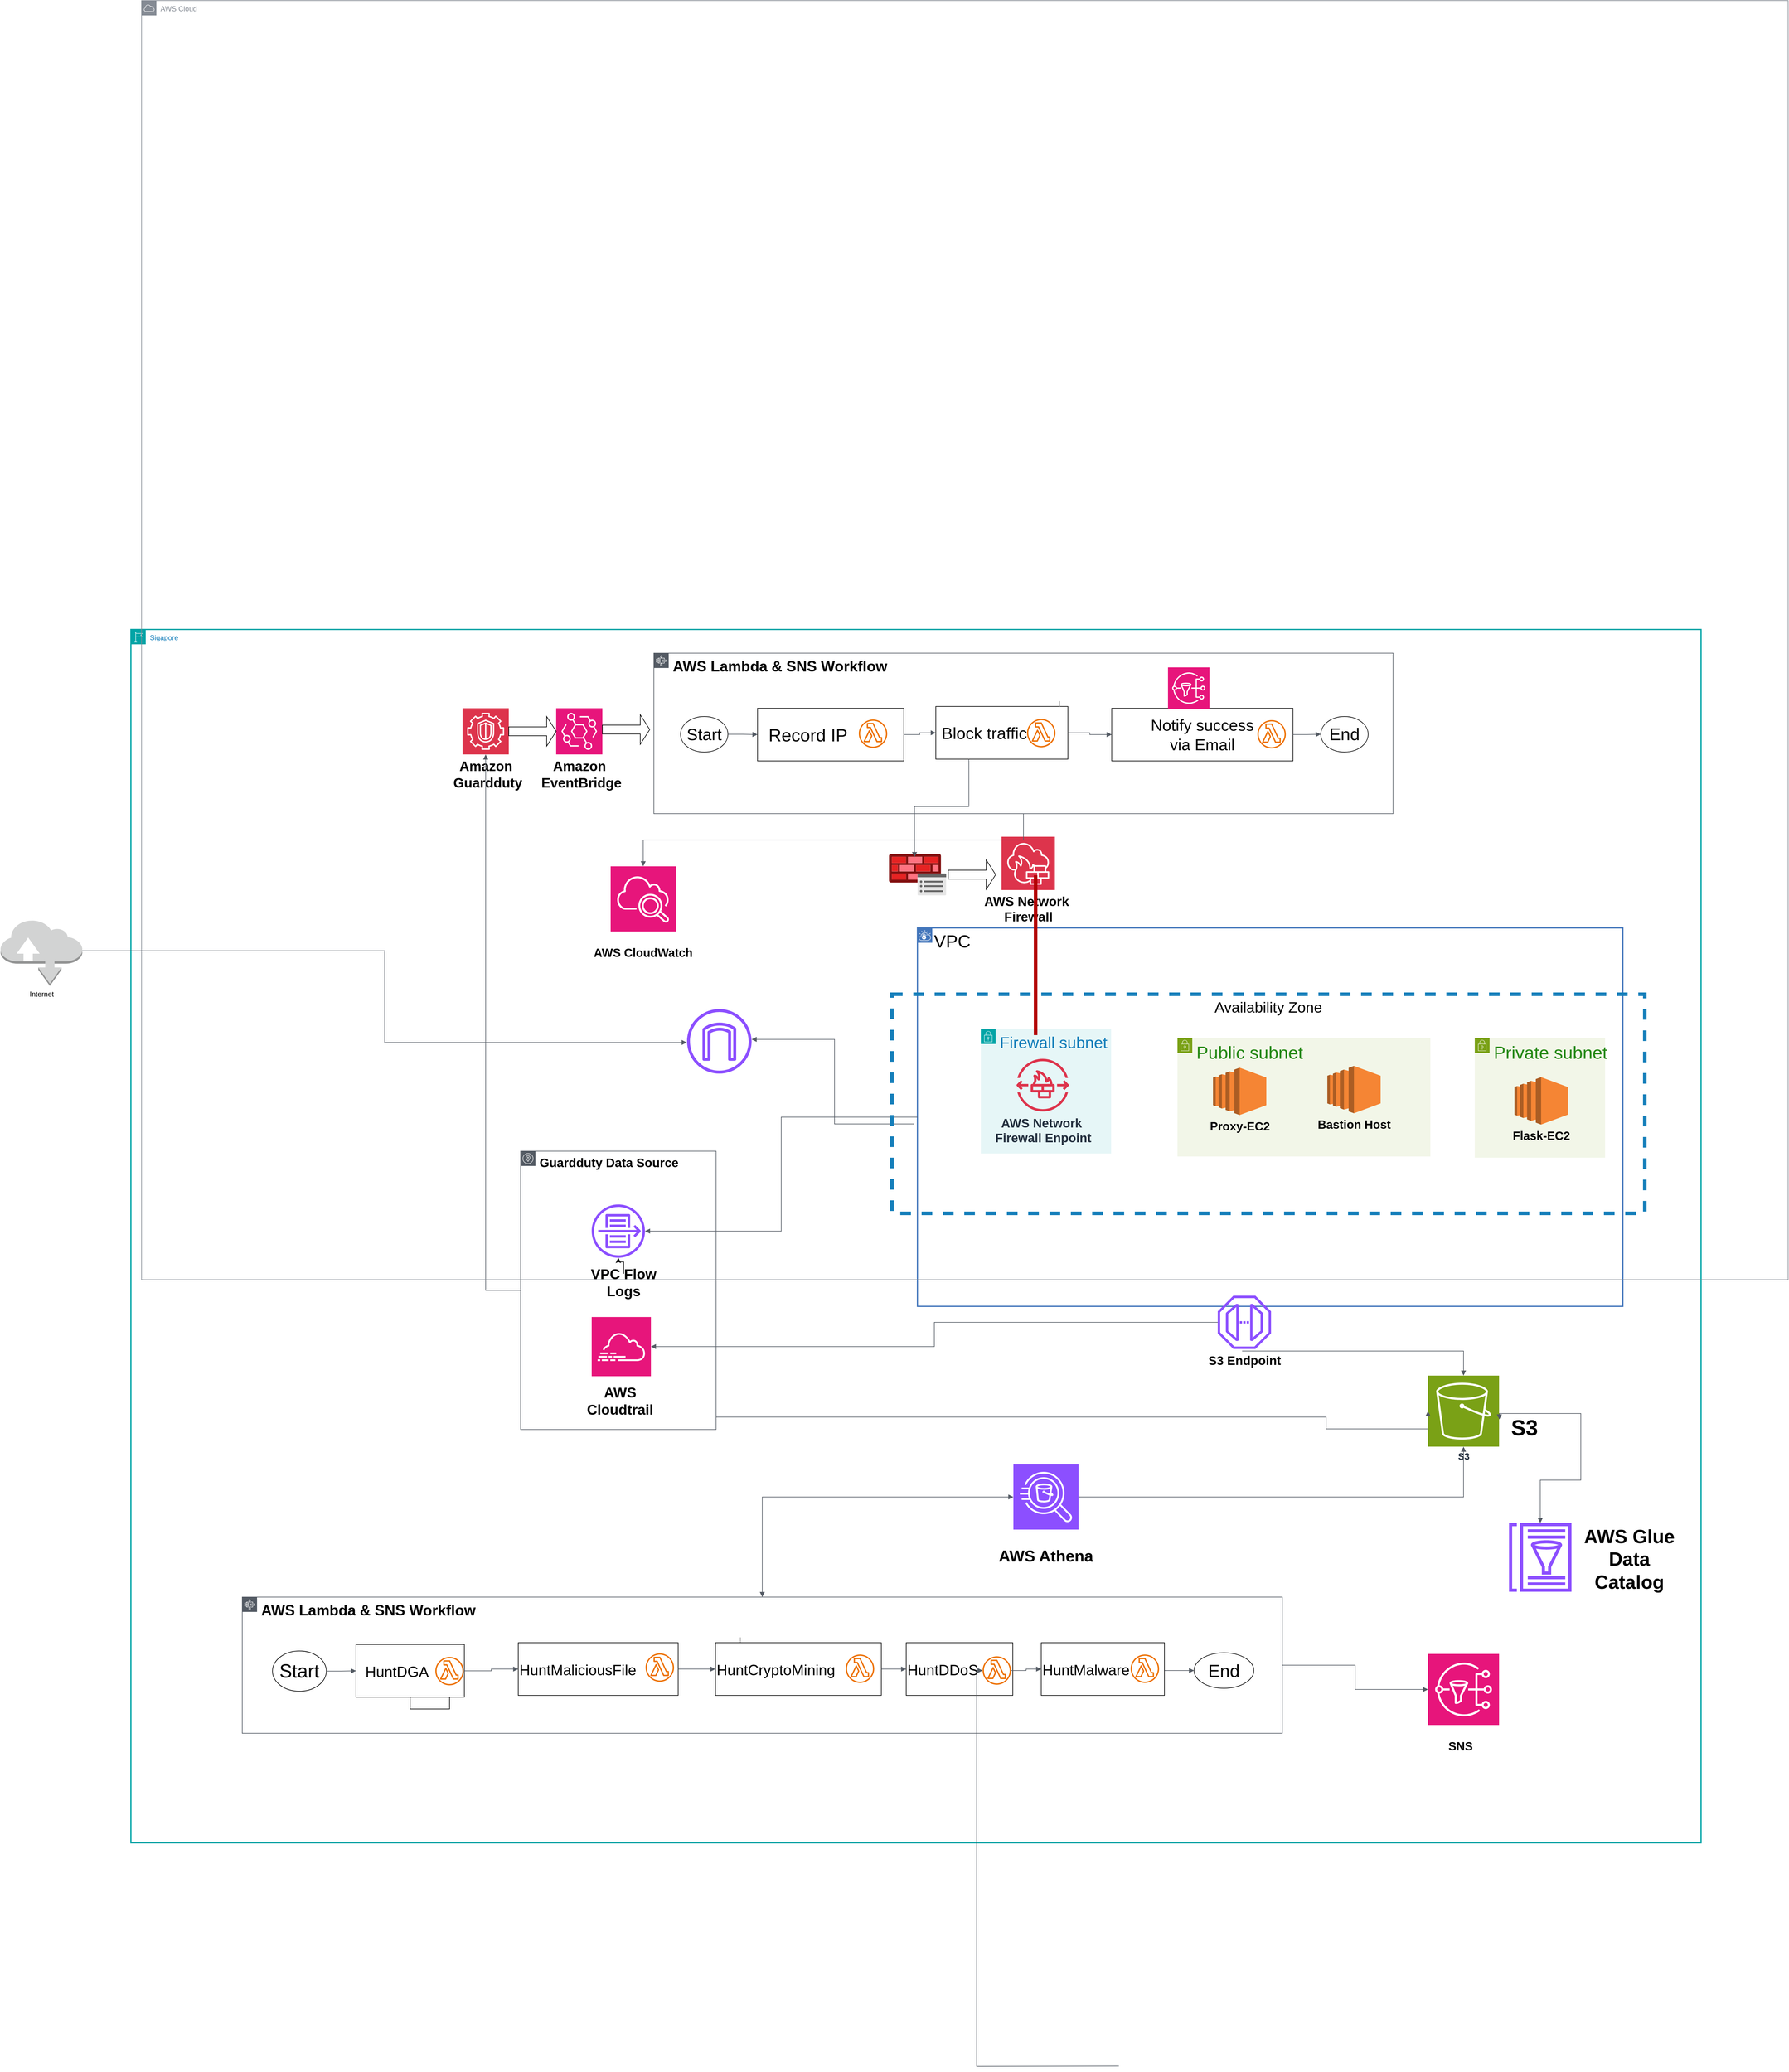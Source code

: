 <mxfile version="27.1.4">
  <diagram name="Trang-1" id="rcItPHVDbqnt85SRIA_v">
    <mxGraphModel dx="4168" dy="6580" grid="0" gridSize="10" guides="0" tooltips="1" connect="1" arrows="1" fold="1" page="1" pageScale="1" pageWidth="4800" pageHeight="4336" background="light-dark(#FFFFFF,#FFFFFF)" math="0" shadow="0">
      <root>
        <mxCell id="0" />
        <mxCell id="1" parent="0" />
        <mxCell id="wpNzQlKAcKia0D_ap1BT-6" value="&lt;font style=&quot;font-size: 30px;&quot;&gt;Public subnet&lt;/font&gt;" style="points=[[0,0],[0.25,0],[0.5,0],[0.75,0],[1,0],[1,0.25],[1,0.5],[1,0.75],[1,1],[0.75,1],[0.5,1],[0.25,1],[0,1],[0,0.75],[0,0.5],[0,0.25]];outlineConnect=0;gradientColor=none;html=1;whiteSpace=wrap;fontSize=12;fontStyle=0;container=1;pointerEvents=0;collapsible=0;recursiveResize=0;shape=mxgraph.aws4.group;grIcon=mxgraph.aws4.group_security_group;grStroke=0;strokeColor=#7AA116;fillColor=#F2F6E8;verticalAlign=top;align=left;spacingLeft=30;fontColor=#248814;dashed=0;" parent="1" vertex="1">
          <mxGeometry x="2010" y="1360" width="427" height="200" as="geometry" />
        </mxCell>
        <mxCell id="wAdAc6-QEUFjlLHtvM_q-1" value="Sigapore" style="points=[[0,0],[0.25,0],[0.5,0],[0.75,0],[1,0],[1,0.25],[1,0.5],[1,0.75],[1,1],[0.75,1],[0.5,1],[0.25,1],[0,1],[0,0.75],[0,0.5],[0,0.25]];outlineConnect=0;gradientColor=none;html=1;whiteSpace=wrap;fontSize=12;fontStyle=0;container=1;pointerEvents=0;collapsible=0;recursiveResize=0;shape=mxgraph.aws4.group;grIcon=mxgraph.aws4.group_region;strokeColor=#00A4A6;fillColor=none;verticalAlign=top;align=left;spacingLeft=30;fontColor=#147EBA;strokeWidth=2;" parent="1" vertex="1">
          <mxGeometry x="243" y="670" width="2651" height="2049" as="geometry" />
        </mxCell>
        <mxCell id="wAdAc6-QEUFjlLHtvM_q-3" value="&lt;font style=&quot;color: light-dark(rgb(0, 0, 0), rgb(0, 0, 0)); font-size: 30px;&quot;&gt;VPC&lt;/font&gt;" style="shape=mxgraph.ibm.box;prType=vpc;fontStyle=0;verticalAlign=top;align=left;spacingLeft=32;spacingTop=4;fillColor=none;rounded=0;whiteSpace=wrap;html=1;strokeColor=#4376BB;strokeWidth=2;dashed=0;container=0;spacing=-4;collapsible=0;expand=0;recursiveResize=0;fontSize=20;" parent="wAdAc6-QEUFjlLHtvM_q-1" vertex="1">
          <mxGeometry x="1328" y="504" width="1191" height="639" as="geometry" />
        </mxCell>
        <mxCell id="wAdAc6-QEUFjlLHtvM_q-11" value="&lt;font style=&quot;font-size: 25px; color: light-dark(rgb(255, 255, 255), rgb(0, 0, 0));&quot;&gt;&lt;b style=&quot;&quot;&gt;Firewall Policy&lt;/b&gt;&lt;/font&gt;" style="image;aspect=fixed;html=1;points=[];align=center;fontSize=12;image=img/lib/azure2/networking/Azure_Firewall_Policy.svg;labelBackgroundColor=light-dark(#FFFFFF,#FFFFFF);" parent="wAdAc6-QEUFjlLHtvM_q-1" vertex="1">
          <mxGeometry x="1280" y="379" width="96.51" height="70" as="geometry" />
        </mxCell>
        <mxCell id="wAdAc6-QEUFjlLHtvM_q-12" value="&lt;font style=&quot;color: light-dark(rgb(0, 0, 0), rgb(0, 0, 0)); font-size: 23px;&quot;&gt;&lt;b style=&quot;&quot;&gt;Amazon&lt;/b&gt;&lt;/font&gt;&lt;div&gt;&lt;font style=&quot;color: light-dark(rgb(0, 0, 0), rgb(0, 0, 0)); font-size: 23px;&quot;&gt;&lt;b style=&quot;&quot;&gt;&amp;nbsp;EventBridge&lt;/b&gt;&lt;/font&gt;&lt;/div&gt;" style="sketch=0;points=[[0,0,0],[0.25,0,0],[0.5,0,0],[0.75,0,0],[1,0,0],[0,1,0],[0.25,1,0],[0.5,1,0],[0.75,1,0],[1,1,0],[0,0.25,0],[0,0.5,0],[0,0.75,0],[1,0.25,0],[1,0.5,0],[1,0.75,0]];outlineConnect=0;fontColor=#232F3E;fillColor=#E7157B;strokeColor=#ffffff;dashed=0;verticalLabelPosition=bottom;verticalAlign=top;align=center;html=1;fontSize=12;fontStyle=0;aspect=fixed;shape=mxgraph.aws4.resourceIcon;resIcon=mxgraph.aws4.eventbridge;" parent="wAdAc6-QEUFjlLHtvM_q-1" vertex="1">
          <mxGeometry x="718" y="133" width="78" height="78" as="geometry" />
        </mxCell>
        <mxCell id="wAdAc6-QEUFjlLHtvM_q-13" value="&lt;font style=&quot;color: light-dark(rgb(0, 0, 0), rgb(0, 0, 0)); font-size: 23px;&quot;&gt;&lt;b style=&quot;&quot;&gt;Amazon&lt;/b&gt;&lt;/font&gt;&lt;div&gt;&lt;font style=&quot;color: light-dark(rgb(0, 0, 0), rgb(0, 0, 0)); font-size: 23px;&quot;&gt;&lt;b style=&quot;&quot;&gt;&amp;nbsp;Guardduty&lt;/b&gt;&lt;/font&gt;&lt;/div&gt;" style="sketch=0;points=[[0,0,0],[0.25,0,0],[0.5,0,0],[0.75,0,0],[1,0,0],[0,1,0],[0.25,1,0],[0.5,1,0],[0.75,1,0],[1,1,0],[0,0.25,0],[0,0.5,0],[0,0.75,0],[1,0.25,0],[1,0.5,0],[1,0.75,0]];outlineConnect=0;fontColor=#232F3E;fillColor=#DD344C;strokeColor=#ffffff;dashed=0;verticalLabelPosition=bottom;verticalAlign=top;align=center;html=1;fontSize=12;fontStyle=0;aspect=fixed;shape=mxgraph.aws4.resourceIcon;resIcon=mxgraph.aws4.guardduty;" parent="wAdAc6-QEUFjlLHtvM_q-1" vertex="1">
          <mxGeometry x="560" y="133" width="78" height="78" as="geometry" />
        </mxCell>
        <mxCell id="wAdAc6-QEUFjlLHtvM_q-14" value="" style="shape=singleArrow;whiteSpace=wrap;html=1;" parent="wAdAc6-QEUFjlLHtvM_q-1" vertex="1">
          <mxGeometry x="638" y="147" width="80" height="50" as="geometry" />
        </mxCell>
        <mxCell id="wAdAc6-QEUFjlLHtvM_q-15" value="" style="shape=singleArrow;whiteSpace=wrap;html=1;" parent="wAdAc6-QEUFjlLHtvM_q-1" vertex="1">
          <mxGeometry x="796" y="144" width="80" height="50" as="geometry" />
        </mxCell>
        <mxCell id="wAdAc6-QEUFjlLHtvM_q-17" value="&lt;font style=&quot;color: light-dark(rgb(0, 0, 0), rgb(0, 0, 0)); font-size: 22px;&quot;&gt;&lt;font style=&quot;&quot;&gt;&lt;b style=&quot;&quot;&gt;AWS&amp;nbsp;&lt;/b&gt;&lt;/font&gt;&lt;b style=&quot;background-color: transparent;&quot;&gt;Network&amp;nbsp;&lt;/b&gt;&lt;/font&gt;&lt;div&gt;&lt;font style=&quot;color: light-dark(rgb(0, 0, 0), rgb(0, 0, 0)); font-size: 22px;&quot;&gt;&lt;b style=&quot;&quot;&gt;Firewall&lt;/b&gt;&lt;/font&gt;&lt;/div&gt;" style="sketch=0;points=[[0,0,0],[0.25,0,0],[0.5,0,0],[0.75,0,0],[1,0,0],[0,1,0],[0.25,1,0],[0.5,1,0],[0.75,1,0],[1,1,0],[0,0.25,0],[0,0.5,0],[0,0.75,0],[1,0.25,0],[1,0.5,0],[1,0.75,0]];outlineConnect=0;fontColor=#232F3E;fillColor=#DD344C;strokeColor=#ffffff;dashed=0;verticalLabelPosition=bottom;verticalAlign=top;align=center;html=1;fontSize=12;fontStyle=0;aspect=fixed;shape=mxgraph.aws4.resourceIcon;resIcon=mxgraph.aws4.network_firewall;" parent="wAdAc6-QEUFjlLHtvM_q-1" vertex="1">
          <mxGeometry x="1470" y="350" width="90" height="90" as="geometry" />
        </mxCell>
        <mxCell id="wAdAc6-QEUFjlLHtvM_q-18" value="" style="shape=singleArrow;whiteSpace=wrap;html=1;" parent="wAdAc6-QEUFjlLHtvM_q-1" vertex="1">
          <mxGeometry x="1380" y="389" width="80" height="50" as="geometry" />
        </mxCell>
        <mxCell id="wAdAc6-QEUFjlLHtvM_q-20" value="&lt;font style=&quot;color: light-dark(rgb(0, 0, 0), rgb(0, 0, 0)); font-size: 28px;&quot;&gt;Start&lt;/font&gt;" style="ellipse;whiteSpace=wrap;html=1;fillColor=light-dark(#FFFFFF,#FFFFFF);strokeColor=light-dark(#000000,#000000);" parent="wAdAc6-QEUFjlLHtvM_q-1" vertex="1">
          <mxGeometry x="928" y="147" width="80" height="60" as="geometry" />
        </mxCell>
        <mxCell id="wAdAc6-QEUFjlLHtvM_q-21" value="&lt;font style=&quot;color: light-dark(rgb(0, 0, 0), rgb(0, 0, 0)); font-size: 30px;&quot;&gt;&amp;nbsp; Record IP&lt;/font&gt;" style="rounded=0;whiteSpace=wrap;html=1;align=left;fillColor=light-dark(#FFFFFF,#FFFFFF);strokeColor=light-dark(#000000,#000000);" parent="wAdAc6-QEUFjlLHtvM_q-1" vertex="1">
          <mxGeometry x="1058" y="133" width="247" height="89" as="geometry" />
        </mxCell>
        <mxCell id="wAdAc6-QEUFjlLHtvM_q-22" value="&lt;font style=&quot;color: light-dark(rgb(0, 0, 0), rgb(0, 0, 0)); font-size: 28px;&quot;&gt;&amp;nbsp;Block&amp;nbsp;&lt;span style=&quot;background-color: transparent;&quot;&gt;traffic&lt;/span&gt;&lt;/font&gt;" style="rounded=0;whiteSpace=wrap;html=1;align=left;fillColor=light-dark(#FFFFFF,#FFFFFF);strokeColor=light-dark(#000000,#000000);" parent="wAdAc6-QEUFjlLHtvM_q-1" vertex="1">
          <mxGeometry x="1359" y="130" width="223" height="89" as="geometry" />
        </mxCell>
        <mxCell id="wAdAc6-QEUFjlLHtvM_q-23" value="&lt;font style=&quot;font-size: 27px; color: light-dark(rgb(0, 0, 0), rgb(0, 0, 0));&quot;&gt;Notify success&lt;/font&gt;&lt;div&gt;&lt;font style=&quot;font-size: 27px; color: light-dark(rgb(0, 0, 0), rgb(0, 0, 0));&quot;&gt;via Email&lt;/font&gt;&lt;/div&gt;" style="rounded=0;whiteSpace=wrap;html=1;fillColor=light-dark(#FFFFFF,#FFFFFF);strokeColor=light-dark(#000000,#000000);" parent="wAdAc6-QEUFjlLHtvM_q-1" vertex="1">
          <mxGeometry x="1656" y="133" width="306" height="89" as="geometry" />
        </mxCell>
        <mxCell id="wAdAc6-QEUFjlLHtvM_q-24" value="&lt;font style=&quot;color: light-dark(rgb(0, 0, 0), rgb(0, 0, 0)); font-size: 29px;&quot;&gt;End&lt;/font&gt;" style="ellipse;whiteSpace=wrap;html=1;fillColor=light-dark(#FFFFFF,#FFFFFF);strokeColor=light-dark(#000000,#000000);" parent="wAdAc6-QEUFjlLHtvM_q-1" vertex="1">
          <mxGeometry x="2009" y="147" width="80" height="60" as="geometry" />
        </mxCell>
        <mxCell id="wAdAc6-QEUFjlLHtvM_q-25" value="" style="edgeStyle=orthogonalEdgeStyle;html=1;endArrow=block;elbow=vertical;startArrow=none;endFill=1;strokeColor=light-dark(#545B64,#000000);rounded=0;entryX=0;entryY=0.5;entryDx=0;entryDy=0;exitX=1;exitY=0.5;exitDx=0;exitDy=0;" parent="wAdAc6-QEUFjlLHtvM_q-1" source="wAdAc6-QEUFjlLHtvM_q-20" target="wAdAc6-QEUFjlLHtvM_q-21" edge="1">
          <mxGeometry width="100" relative="1" as="geometry">
            <mxPoint x="1058" y="441" as="sourcePoint" />
            <mxPoint x="1158" y="441" as="targetPoint" />
          </mxGeometry>
        </mxCell>
        <mxCell id="wAdAc6-QEUFjlLHtvM_q-26" value="" style="edgeStyle=orthogonalEdgeStyle;html=1;endArrow=block;elbow=vertical;startArrow=none;endFill=1;strokeColor=light-dark(#545B64,#000000);rounded=0;exitX=1;exitY=0.5;exitDx=0;exitDy=0;entryX=0;entryY=0.5;entryDx=0;entryDy=0;" parent="wAdAc6-QEUFjlLHtvM_q-1" source="wAdAc6-QEUFjlLHtvM_q-21" target="wAdAc6-QEUFjlLHtvM_q-22" edge="1">
          <mxGeometry width="100" relative="1" as="geometry">
            <mxPoint x="1048" y="351" as="sourcePoint" />
            <mxPoint x="1148" y="351" as="targetPoint" />
          </mxGeometry>
        </mxCell>
        <mxCell id="wAdAc6-QEUFjlLHtvM_q-27" value="" style="edgeStyle=orthogonalEdgeStyle;html=1;endArrow=block;elbow=vertical;startArrow=none;endFill=1;strokeColor=light-dark(#545B64,#000000);rounded=0;exitX=1;exitY=0.5;exitDx=0;exitDy=0;entryX=0;entryY=0.5;entryDx=0;entryDy=0;" parent="wAdAc6-QEUFjlLHtvM_q-1" source="wAdAc6-QEUFjlLHtvM_q-22" target="wAdAc6-QEUFjlLHtvM_q-23" edge="1">
          <mxGeometry width="100" relative="1" as="geometry">
            <mxPoint x="1048" y="351" as="sourcePoint" />
            <mxPoint x="1148" y="351" as="targetPoint" />
          </mxGeometry>
        </mxCell>
        <mxCell id="wAdAc6-QEUFjlLHtvM_q-28" value="" style="edgeStyle=orthogonalEdgeStyle;html=1;endArrow=block;elbow=vertical;startArrow=none;endFill=1;strokeColor=light-dark(#545B64,#000000);rounded=0;exitX=1;exitY=0.5;exitDx=0;exitDy=0;entryX=0;entryY=0.5;entryDx=0;entryDy=0;" parent="wAdAc6-QEUFjlLHtvM_q-1" source="wAdAc6-QEUFjlLHtvM_q-23" target="wAdAc6-QEUFjlLHtvM_q-24" edge="1">
          <mxGeometry width="100" relative="1" as="geometry">
            <mxPoint x="1048" y="351" as="sourcePoint" />
            <mxPoint x="1148" y="351" as="targetPoint" />
          </mxGeometry>
        </mxCell>
        <mxCell id="wAdAc6-QEUFjlLHtvM_q-29" value="" style="sketch=0;outlineConnect=0;fontColor=#232F3E;gradientColor=none;fillColor=#ED7100;strokeColor=none;dashed=0;verticalLabelPosition=bottom;verticalAlign=top;align=center;html=1;fontSize=12;fontStyle=0;aspect=fixed;pointerEvents=1;shape=mxgraph.aws4.lambda_function;" parent="wAdAc6-QEUFjlLHtvM_q-1" vertex="1">
          <mxGeometry x="1229" y="152" width="48" height="48" as="geometry" />
        </mxCell>
        <mxCell id="wAdAc6-QEUFjlLHtvM_q-30" value="" style="sketch=0;outlineConnect=0;fontColor=#232F3E;gradientColor=none;fillColor=#ED7100;strokeColor=none;dashed=0;verticalLabelPosition=bottom;verticalAlign=top;align=center;html=1;fontSize=12;fontStyle=0;aspect=fixed;pointerEvents=1;shape=mxgraph.aws4.lambda_function;" parent="wAdAc6-QEUFjlLHtvM_q-1" vertex="1">
          <mxGeometry x="1513" y="151" width="48" height="48" as="geometry" />
        </mxCell>
        <mxCell id="wAdAc6-QEUFjlLHtvM_q-31" value="" style="sketch=0;points=[[0,0,0],[0.25,0,0],[0.5,0,0],[0.75,0,0],[1,0,0],[0,1,0],[0.25,1,0],[0.5,1,0],[0.75,1,0],[1,1,0],[0,0.25,0],[0,0.5,0],[0,0.75,0],[1,0.25,0],[1,0.5,0],[1,0.75,0]];outlineConnect=0;fontColor=#232F3E;fillColor=#E7157B;strokeColor=#ffffff;dashed=0;verticalLabelPosition=bottom;verticalAlign=top;align=center;html=1;fontSize=12;fontStyle=0;aspect=fixed;shape=mxgraph.aws4.resourceIcon;resIcon=mxgraph.aws4.sns;" parent="wAdAc6-QEUFjlLHtvM_q-1" vertex="1">
          <mxGeometry x="1751" y="64" width="70" height="70" as="geometry" />
        </mxCell>
        <mxCell id="wAdAc6-QEUFjlLHtvM_q-32" value="" style="verticalLabelPosition=bottom;shadow=0;dashed=0;align=center;html=1;verticalAlign=top;strokeWidth=1;shape=mxgraph.mockup.markup.line;strokeColor=#999999;direction=north;" parent="wAdAc6-QEUFjlLHtvM_q-1" vertex="1">
          <mxGeometry x="1558" y="121" width="20" height="10" as="geometry" />
        </mxCell>
        <mxCell id="wAdAc6-QEUFjlLHtvM_q-33" value="" style="edgeStyle=orthogonalEdgeStyle;html=1;endArrow=block;elbow=vertical;startArrow=none;endFill=1;strokeColor=light-dark(#545B64,#000000);rounded=0;exitX=0.25;exitY=1;exitDx=0;exitDy=0;entryX=0.446;entryY=0.079;entryDx=0;entryDy=0;entryPerimeter=0;" parent="wAdAc6-QEUFjlLHtvM_q-1" source="wAdAc6-QEUFjlLHtvM_q-22" target="wAdAc6-QEUFjlLHtvM_q-11" edge="1">
          <mxGeometry width="100" relative="1" as="geometry">
            <mxPoint x="1048" y="451" as="sourcePoint" />
            <mxPoint x="1148" y="451" as="targetPoint" />
          </mxGeometry>
        </mxCell>
        <mxCell id="wAdAc6-QEUFjlLHtvM_q-34" value="&lt;b&gt;&lt;font style=&quot;font-size: 16px;&quot;&gt;S3&lt;/font&gt;&lt;/b&gt;" style="sketch=0;points=[[0,0,0],[0.25,0,0],[0.5,0,0],[0.75,0,0],[1,0,0],[0,1,0],[0.25,1,0],[0.5,1,0],[0.75,1,0],[1,1,0],[0,0.25,0],[0,0.5,0],[0,0.75,0],[1,0.25,0],[1,0.5,0],[1,0.75,0]];outlineConnect=0;fontColor=#232F3E;fillColor=#7AA116;strokeColor=#ffffff;dashed=0;verticalLabelPosition=bottom;verticalAlign=top;align=center;html=1;fontSize=12;fontStyle=0;aspect=fixed;shape=mxgraph.aws4.resourceIcon;resIcon=mxgraph.aws4.s3;" parent="wAdAc6-QEUFjlLHtvM_q-1" vertex="1">
          <mxGeometry x="2190" y="1260" width="120" height="120" as="geometry" />
        </mxCell>
        <mxCell id="wAdAc6-QEUFjlLHtvM_q-35" value="" style="edgeStyle=orthogonalEdgeStyle;html=1;endArrow=block;elbow=vertical;startArrow=none;endFill=1;strokeColor=light-dark(#545B64,#000000);rounded=0;exitX=0.457;exitY=1.039;exitDx=0;exitDy=0;exitPerimeter=0;entryX=0.5;entryY=0;entryDx=0;entryDy=0;entryPerimeter=0;" parent="wAdAc6-QEUFjlLHtvM_q-1" source="wAdAc6-QEUFjlLHtvM_q-39" target="wAdAc6-QEUFjlLHtvM_q-34" edge="1">
          <mxGeometry width="100" relative="1" as="geometry">
            <mxPoint x="1368" y="561" as="sourcePoint" />
            <mxPoint x="2110" y="1315" as="targetPoint" />
          </mxGeometry>
        </mxCell>
        <mxCell id="wAdAc6-QEUFjlLHtvM_q-36" value="" style="sketch=0;outlineConnect=0;fontColor=#232F3E;gradientColor=none;fillColor=#8C4FFF;strokeColor=none;dashed=0;verticalLabelPosition=bottom;verticalAlign=top;align=center;html=1;fontSize=12;fontStyle=0;aspect=fixed;pointerEvents=1;shape=mxgraph.aws4.internet_gateway;" parent="wAdAc6-QEUFjlLHtvM_q-1" vertex="1">
          <mxGeometry x="939" y="641" width="109" height="109" as="geometry" />
        </mxCell>
        <mxCell id="wAdAc6-QEUFjlLHtvM_q-37" value="" style="edgeStyle=orthogonalEdgeStyle;html=1;endArrow=block;elbow=vertical;startArrow=none;endFill=1;strokeColor=light-dark(#545B64,#000000);rounded=0;exitX=-0.005;exitY=0.518;exitDx=0;exitDy=0;exitPerimeter=0;entryX=1;entryY=0.47;entryDx=0;entryDy=0;entryPerimeter=0;" parent="wAdAc6-QEUFjlLHtvM_q-1" source="wAdAc6-QEUFjlLHtvM_q-3" target="wAdAc6-QEUFjlLHtvM_q-36" edge="1">
          <mxGeometry width="100" relative="1" as="geometry">
            <mxPoint x="1605" y="1017" as="sourcePoint" />
            <mxPoint x="918" y="848" as="targetPoint" />
          </mxGeometry>
        </mxCell>
        <mxCell id="wpNzQlKAcKia0D_ap1BT-3" value="&lt;b&gt;&lt;font style=&quot;font-size: 21px; color: light-dark(rgb(0, 0, 0), rgb(0, 0, 0));&quot;&gt;Guardduty Data Source&lt;/font&gt;&lt;/b&gt;" style="sketch=0;outlineConnect=0;gradientColor=none;html=1;whiteSpace=wrap;fontSize=12;fontStyle=0;shape=mxgraph.aws4.group;grIcon=mxgraph.aws4.group_availability_zone;strokeColor=light-dark(#545B64,#000000);fillColor=none;verticalAlign=top;align=left;spacingLeft=30;fontColor=#545B64;strokeWidth=1;" parent="wAdAc6-QEUFjlLHtvM_q-1" vertex="1">
          <mxGeometry x="658" y="881" width="330" height="470" as="geometry" />
        </mxCell>
        <mxCell id="wpNzQlKAcKia0D_ap1BT-10" value="" style="sketch=0;outlineConnect=0;fontColor=#232F3E;gradientColor=none;fillColor=#8C4FFF;strokeColor=none;dashed=0;verticalLabelPosition=bottom;verticalAlign=top;align=center;html=1;fontSize=12;fontStyle=0;aspect=fixed;pointerEvents=1;shape=mxgraph.aws4.flow_logs;" parent="wAdAc6-QEUFjlLHtvM_q-1" vertex="1">
          <mxGeometry x="778" y="971" width="90" height="90" as="geometry" />
        </mxCell>
        <mxCell id="wpNzQlKAcKia0D_ap1BT-12" value="" style="edgeStyle=orthogonalEdgeStyle;rounded=0;orthogonalLoop=1;jettySize=auto;html=1;" parent="wAdAc6-QEUFjlLHtvM_q-1" source="wpNzQlKAcKia0D_ap1BT-11" target="wpNzQlKAcKia0D_ap1BT-10" edge="1">
          <mxGeometry relative="1" as="geometry" />
        </mxCell>
        <mxCell id="wpNzQlKAcKia0D_ap1BT-11" value="&lt;font style=&quot;color: light-dark(rgb(0, 0, 0), rgb(0, 0, 0)); font-size: 24px;&quot;&gt;&lt;b style=&quot;&quot;&gt;VPC Flow Logs&lt;/b&gt;&lt;/font&gt;" style="text;strokeColor=none;align=center;fillColor=none;html=1;verticalAlign=middle;whiteSpace=wrap;rounded=0;" parent="wAdAc6-QEUFjlLHtvM_q-1" vertex="1">
          <mxGeometry x="747" y="1088" width="170" height="30" as="geometry" />
        </mxCell>
        <mxCell id="wpNzQlKAcKia0D_ap1BT-14" value="" style="sketch=0;points=[[0,0,0],[0.25,0,0],[0.5,0,0],[0.75,0,0],[1,0,0],[0,1,0],[0.25,1,0],[0.5,1,0],[0.75,1,0],[1,1,0],[0,0.25,0],[0,0.5,0],[0,0.75,0],[1,0.25,0],[1,0.5,0],[1,0.75,0]];points=[[0,0,0],[0.25,0,0],[0.5,0,0],[0.75,0,0],[1,0,0],[0,1,0],[0.25,1,0],[0.5,1,0],[0.75,1,0],[1,1,0],[0,0.25,0],[0,0.5,0],[0,0.75,0],[1,0.25,0],[1,0.5,0],[1,0.75,0]];outlineConnect=0;fontColor=#232F3E;fillColor=#E7157B;strokeColor=#ffffff;dashed=0;verticalLabelPosition=bottom;verticalAlign=top;align=center;html=1;fontSize=12;fontStyle=0;aspect=fixed;shape=mxgraph.aws4.resourceIcon;resIcon=mxgraph.aws4.cloudtrail;" parent="wAdAc6-QEUFjlLHtvM_q-1" vertex="1">
          <mxGeometry x="778" y="1161" width="100" height="100" as="geometry" />
        </mxCell>
        <mxCell id="wpNzQlKAcKia0D_ap1BT-15" value="&lt;b style=&quot;&quot;&gt;&lt;font style=&quot;color: light-dark(rgb(0, 0, 0), rgb(0, 0, 0)); font-size: 24px;&quot;&gt;AWS Cloudtrail&lt;/font&gt;&lt;/b&gt;" style="text;strokeColor=none;align=center;fillColor=none;html=1;verticalAlign=middle;whiteSpace=wrap;rounded=0;" parent="wAdAc6-QEUFjlLHtvM_q-1" vertex="1">
          <mxGeometry x="741" y="1288" width="170" height="30" as="geometry" />
        </mxCell>
        <mxCell id="wpNzQlKAcKia0D_ap1BT-20" value="" style="edgeStyle=orthogonalEdgeStyle;html=1;endArrow=block;elbow=vertical;startArrow=none;endFill=1;strokeColor=light-dark(#545B64,#000000);rounded=0;entryX=1;entryY=0.5;entryDx=0;entryDy=0;entryPerimeter=0;" parent="wAdAc6-QEUFjlLHtvM_q-1" target="wpNzQlKAcKia0D_ap1BT-14" edge="1" source="wAdAc6-QEUFjlLHtvM_q-39">
          <mxGeometry width="100" relative="1" as="geometry">
            <mxPoint x="1688" y="1261" as="sourcePoint" />
            <mxPoint x="1328" y="1081" as="targetPoint" />
          </mxGeometry>
        </mxCell>
        <mxCell id="wpNzQlKAcKia0D_ap1BT-21" value="" style="edgeStyle=orthogonalEdgeStyle;html=1;endArrow=none;elbow=vertical;startArrow=block;startFill=1;strokeColor=light-dark(#545B64,#000000);rounded=0;" parent="wAdAc6-QEUFjlLHtvM_q-1" source="wpNzQlKAcKia0D_ap1BT-10" target="wAdAc6-QEUFjlLHtvM_q-3" edge="1">
          <mxGeometry width="100" relative="1" as="geometry">
            <mxPoint x="1228" y="831" as="sourcePoint" />
            <mxPoint x="1328" y="831" as="targetPoint" />
          </mxGeometry>
        </mxCell>
        <mxCell id="wpNzQlKAcKia0D_ap1BT-22" value="" style="edgeStyle=orthogonalEdgeStyle;html=1;endArrow=none;elbow=vertical;startArrow=block;startFill=1;strokeColor=light-dark(#545B64,#000000);rounded=0;" parent="wAdAc6-QEUFjlLHtvM_q-1" source="wAdAc6-QEUFjlLHtvM_q-13" target="wpNzQlKAcKia0D_ap1BT-3" edge="1">
          <mxGeometry width="100" relative="1" as="geometry">
            <mxPoint x="1228" y="581" as="sourcePoint" />
            <mxPoint x="1328" y="581" as="targetPoint" />
            <Array as="points">
              <mxPoint x="599" y="1116" />
            </Array>
          </mxGeometry>
        </mxCell>
        <mxCell id="EtzaleCvmVlhLOoWNc1e-2" value="" style="edgeStyle=orthogonalEdgeStyle;html=1;endArrow=block;elbow=vertical;startArrow=none;endFill=1;strokeColor=light-dark(#545B64,#000000);rounded=0;entryX=0;entryY=0.5;entryDx=0;entryDy=0;entryPerimeter=0;" parent="wAdAc6-QEUFjlLHtvM_q-1" source="wpNzQlKAcKia0D_ap1BT-3" target="wAdAc6-QEUFjlLHtvM_q-34" edge="1">
          <mxGeometry width="100" relative="1" as="geometry">
            <mxPoint x="1168" y="1501" as="sourcePoint" />
            <mxPoint x="1268" y="1501" as="targetPoint" />
            <Array as="points">
              <mxPoint x="2018" y="1330" />
              <mxPoint x="2018" y="1350" />
            </Array>
          </mxGeometry>
        </mxCell>
        <mxCell id="EtzaleCvmVlhLOoWNc1e-17" value="&lt;font style=&quot;color: light-dark(rgb(0, 0, 0), rgb(0, 0, 0)); font-size: 32px;&quot;&gt;Start&lt;/font&gt;" style="ellipse;whiteSpace=wrap;html=1;fillColor=light-dark(#FFFFFF,#FFFFFF);strokeColor=light-dark(#000000,#000000);" parent="wAdAc6-QEUFjlLHtvM_q-1" vertex="1">
          <mxGeometry x="239" y="1725" width="91" height="68" as="geometry" />
        </mxCell>
        <mxCell id="0qpvogL_7aWxcKx0yd9Q-4" value="" style="edgeStyle=orthogonalEdgeStyle;rounded=0;orthogonalLoop=1;jettySize=auto;html=1;" edge="1" parent="wAdAc6-QEUFjlLHtvM_q-1" source="EtzaleCvmVlhLOoWNc1e-18" target="EtzaleCvmVlhLOoWNc1e-26">
          <mxGeometry relative="1" as="geometry" />
        </mxCell>
        <mxCell id="EtzaleCvmVlhLOoWNc1e-18" value="&lt;font style=&quot;color: light-dark(rgb(0, 0, 0), rgb(0, 0, 0)); font-size: 25px;&quot;&gt;&amp;nbsp; HuntDGA&lt;/font&gt;" style="rounded=0;whiteSpace=wrap;html=1;align=left;fillColor=light-dark(#FFFFFF,#FFFFFF);strokeColor=light-dark(#000000,#000000);" parent="wAdAc6-QEUFjlLHtvM_q-1" vertex="1">
          <mxGeometry x="380" y="1714" width="183" height="89" as="geometry" />
        </mxCell>
        <mxCell id="EtzaleCvmVlhLOoWNc1e-19" value="&lt;font style=&quot;color: light-dark(rgb(0, 0, 0), rgb(0, 0, 0)); font-size: 25px;&quot;&gt;HuntMaliciousFile&lt;/font&gt;" style="rounded=0;whiteSpace=wrap;html=1;align=left;strokeColor=light-dark(#000000,#000000);fillColor=light-dark(#FFFFFF,#FFFFFF);" parent="wAdAc6-QEUFjlLHtvM_q-1" vertex="1">
          <mxGeometry x="654" y="1711" width="270" height="89" as="geometry" />
        </mxCell>
        <mxCell id="EtzaleCvmVlhLOoWNc1e-21" value="&lt;font style=&quot;color: light-dark(rgb(0, 0, 0), rgb(0, 0, 0)); font-size: 30px;&quot;&gt;End&lt;/font&gt;" style="ellipse;whiteSpace=wrap;html=1;fillColor=light-dark(#FFFFFF,#FFFFFF);strokeColor=light-dark(#000000,#000000);" parent="wAdAc6-QEUFjlLHtvM_q-1" vertex="1">
          <mxGeometry x="1795" y="1728" width="101" height="60" as="geometry" />
        </mxCell>
        <mxCell id="EtzaleCvmVlhLOoWNc1e-22" value="" style="edgeStyle=orthogonalEdgeStyle;html=1;endArrow=block;elbow=vertical;startArrow=none;endFill=1;strokeColor=light-dark(#545B64,#000000);rounded=0;entryX=0;entryY=0.5;entryDx=0;entryDy=0;exitX=1;exitY=0.5;exitDx=0;exitDy=0;" parent="wAdAc6-QEUFjlLHtvM_q-1" source="EtzaleCvmVlhLOoWNc1e-17" target="EtzaleCvmVlhLOoWNc1e-18" edge="1">
          <mxGeometry width="100" relative="1" as="geometry">
            <mxPoint x="460" y="2022" as="sourcePoint" />
            <mxPoint x="560" y="2022" as="targetPoint" />
          </mxGeometry>
        </mxCell>
        <mxCell id="EtzaleCvmVlhLOoWNc1e-23" value="" style="edgeStyle=orthogonalEdgeStyle;html=1;endArrow=block;elbow=vertical;startArrow=none;endFill=1;strokeColor=light-dark(#545B64,#000000);rounded=0;exitX=1;exitY=0.5;exitDx=0;exitDy=0;entryX=0;entryY=0.5;entryDx=0;entryDy=0;" parent="wAdAc6-QEUFjlLHtvM_q-1" source="EtzaleCvmVlhLOoWNc1e-18" target="EtzaleCvmVlhLOoWNc1e-19" edge="1">
          <mxGeometry width="100" relative="1" as="geometry">
            <mxPoint x="450" y="1932" as="sourcePoint" />
            <mxPoint x="550" y="1932" as="targetPoint" />
          </mxGeometry>
        </mxCell>
        <mxCell id="EtzaleCvmVlhLOoWNc1e-24" value="" style="edgeStyle=orthogonalEdgeStyle;html=1;endArrow=block;elbow=vertical;startArrow=none;endFill=1;strokeColor=light-dark(#545B64,#000000);rounded=0;exitX=1;exitY=0.5;exitDx=0;exitDy=0;entryX=0;entryY=0.5;entryDx=0;entryDy=0;" parent="wAdAc6-QEUFjlLHtvM_q-1" source="EtzaleCvmVlhLOoWNc1e-19" target="EtzaleCvmVlhLOoWNc1e-30" edge="1">
          <mxGeometry width="100" relative="1" as="geometry">
            <mxPoint x="450" y="1932" as="sourcePoint" />
            <mxPoint x="1088" y="1756" as="targetPoint" />
          </mxGeometry>
        </mxCell>
        <mxCell id="EtzaleCvmVlhLOoWNc1e-25" value="" style="edgeStyle=orthogonalEdgeStyle;html=1;endArrow=block;elbow=vertical;startArrow=none;endFill=1;strokeColor=light-dark(#545B64,#000000);rounded=0;exitX=1;exitY=0.5;exitDx=0;exitDy=0;entryX=0;entryY=0.5;entryDx=0;entryDy=0;" parent="wAdAc6-QEUFjlLHtvM_q-1" target="EtzaleCvmVlhLOoWNc1e-21" edge="1">
          <mxGeometry width="100" relative="1" as="geometry">
            <mxPoint x="1598.0" y="1758.5" as="sourcePoint" />
            <mxPoint x="550" y="1932" as="targetPoint" />
          </mxGeometry>
        </mxCell>
        <mxCell id="EtzaleCvmVlhLOoWNc1e-26" value="" style="sketch=0;outlineConnect=0;fontColor=#232F3E;gradientColor=none;fillColor=#ED7100;strokeColor=none;dashed=0;verticalLabelPosition=bottom;verticalAlign=top;align=center;html=1;fontSize=12;fontStyle=0;aspect=fixed;pointerEvents=1;shape=mxgraph.aws4.lambda_function;" parent="wAdAc6-QEUFjlLHtvM_q-1" vertex="1">
          <mxGeometry x="514" y="1735" width="48" height="48" as="geometry" />
        </mxCell>
        <mxCell id="EtzaleCvmVlhLOoWNc1e-27" value="" style="sketch=0;outlineConnect=0;fontColor=#232F3E;gradientColor=none;fillColor=#ED7100;strokeColor=none;dashed=0;verticalLabelPosition=bottom;verticalAlign=top;align=center;html=1;fontSize=12;fontStyle=0;aspect=fixed;pointerEvents=1;shape=mxgraph.aws4.lambda_function;" parent="wAdAc6-QEUFjlLHtvM_q-1" vertex="1">
          <mxGeometry x="869.0" y="1729" width="48" height="48" as="geometry" />
        </mxCell>
        <mxCell id="EtzaleCvmVlhLOoWNc1e-29" value="" style="verticalLabelPosition=bottom;shadow=0;dashed=0;align=center;html=1;verticalAlign=top;strokeWidth=1;shape=mxgraph.mockup.markup.line;strokeColor=#999999;direction=north;" parent="wAdAc6-QEUFjlLHtvM_q-1" vertex="1">
          <mxGeometry x="1019" y="1702" width="20" height="10" as="geometry" />
        </mxCell>
        <mxCell id="EtzaleCvmVlhLOoWNc1e-30" value="&lt;font style=&quot;color: light-dark(rgb(0, 0, 0), rgb(0, 0, 0)); font-size: 25px;&quot;&gt;HuntCryptoMining&lt;/font&gt;" style="rounded=0;whiteSpace=wrap;html=1;align=left;fillColor=light-dark(#FFFFFF,#FFFFFF);strokeColor=light-dark(#000000,#000000);" parent="wAdAc6-QEUFjlLHtvM_q-1" vertex="1">
          <mxGeometry x="987" y="1711" width="280" height="89" as="geometry" />
        </mxCell>
        <mxCell id="EtzaleCvmVlhLOoWNc1e-31" value="" style="sketch=0;outlineConnect=0;fontColor=#232F3E;gradientColor=none;fillColor=#ED7100;strokeColor=none;dashed=0;verticalLabelPosition=bottom;verticalAlign=top;align=center;html=1;fontSize=12;fontStyle=0;aspect=fixed;pointerEvents=1;shape=mxgraph.aws4.lambda_function;" parent="wAdAc6-QEUFjlLHtvM_q-1" vertex="1">
          <mxGeometry x="1207.0" y="1731" width="48" height="48" as="geometry" />
        </mxCell>
        <mxCell id="EtzaleCvmVlhLOoWNc1e-33" value="&lt;font style=&quot;color: light-dark(rgb(0, 0, 0), rgb(0, 0, 0)); font-size: 25px;&quot;&gt;HuntDDoS&lt;/font&gt;" style="rounded=0;whiteSpace=wrap;html=1;align=left;fillColor=light-dark(#FFFFFF,#FFFFFF);strokeColor=light-dark(#000000,#000000);" parent="wAdAc6-QEUFjlLHtvM_q-1" vertex="1">
          <mxGeometry x="1309" y="1711" width="180" height="89" as="geometry" />
        </mxCell>
        <mxCell id="EtzaleCvmVlhLOoWNc1e-35" value="" style="edgeStyle=orthogonalEdgeStyle;html=1;endArrow=block;elbow=vertical;startArrow=none;endFill=1;strokeColor=light-dark(#545B64,#000000);rounded=0;exitX=1;exitY=0.5;exitDx=0;exitDy=0;entryX=0;entryY=0.5;entryDx=0;entryDy=0;" parent="wAdAc6-QEUFjlLHtvM_q-1" source="EtzaleCvmVlhLOoWNc1e-30" target="EtzaleCvmVlhLOoWNc1e-33" edge="1">
          <mxGeometry width="100" relative="1" as="geometry">
            <mxPoint x="1218" y="1971" as="sourcePoint" />
            <mxPoint x="1268" y="1971" as="targetPoint" />
          </mxGeometry>
        </mxCell>
        <mxCell id="EtzaleCvmVlhLOoWNc1e-36" value="&lt;font style=&quot;color: light-dark(rgb(0, 0, 0), rgb(0, 0, 0)); font-size: 25px;&quot;&gt;HuntMalware&lt;/font&gt;" style="rounded=0;whiteSpace=wrap;html=1;align=left;fillColor=light-dark(#FFFFFF,#FFFFFF);strokeColor=light-dark(#000000,#000000);" parent="wAdAc6-QEUFjlLHtvM_q-1" vertex="1">
          <mxGeometry x="1537" y="1711" width="208" height="89" as="geometry" />
        </mxCell>
        <mxCell id="EtzaleCvmVlhLOoWNc1e-37" value="" style="sketch=0;outlineConnect=0;fontColor=#232F3E;gradientColor=none;fillColor=#ED7100;strokeColor=none;dashed=0;verticalLabelPosition=bottom;verticalAlign=top;align=center;html=1;fontSize=12;fontStyle=0;aspect=fixed;pointerEvents=1;shape=mxgraph.aws4.lambda_function;" parent="wAdAc6-QEUFjlLHtvM_q-1" vertex="1">
          <mxGeometry x="1688" y="1731" width="48" height="48" as="geometry" />
        </mxCell>
        <mxCell id="EtzaleCvmVlhLOoWNc1e-38" value="" style="edgeStyle=orthogonalEdgeStyle;html=1;endArrow=block;elbow=vertical;startArrow=none;endFill=1;strokeColor=light-dark(#545B64,#000000);rounded=0;entryX=0;entryY=0.5;entryDx=0;entryDy=0;" parent="wAdAc6-QEUFjlLHtvM_q-1" target="EtzaleCvmVlhLOoWNc1e-36" edge="1" source="EtzaleCvmVlhLOoWNc1e-34">
          <mxGeometry width="100" relative="1" as="geometry">
            <mxPoint x="1428" y="1756" as="sourcePoint" />
            <mxPoint x="1648" y="2021" as="targetPoint" />
          </mxGeometry>
        </mxCell>
        <mxCell id="EtzaleCvmVlhLOoWNc1e-39" value="" style="sketch=0;points=[[0,0,0],[0.25,0,0],[0.5,0,0],[0.75,0,0],[1,0,0],[0,1,0],[0.25,1,0],[0.5,1,0],[0.75,1,0],[1,1,0],[0,0.25,0],[0,0.5,0],[0,0.75,0],[1,0.25,0],[1,0.5,0],[1,0.75,0]];outlineConnect=0;fontColor=#232F3E;fillColor=#E7157B;strokeColor=#ffffff;dashed=0;verticalLabelPosition=bottom;verticalAlign=top;align=center;html=1;fontSize=12;fontStyle=0;aspect=fixed;shape=mxgraph.aws4.resourceIcon;resIcon=mxgraph.aws4.sns;" parent="wAdAc6-QEUFjlLHtvM_q-1" vertex="1">
          <mxGeometry x="2190" y="1730" width="120" height="120" as="geometry" />
        </mxCell>
        <mxCell id="EtzaleCvmVlhLOoWNc1e-41" value="&lt;span style=&quot;font-size: 20px;&quot;&gt;&lt;b&gt;&lt;font style=&quot;color: light-dark(rgb(0, 0, 0), rgb(0, 0, 0));&quot;&gt;SNS&lt;/font&gt;&lt;/b&gt;&lt;/span&gt;" style="text;strokeColor=none;align=center;fillColor=none;html=1;verticalAlign=middle;whiteSpace=wrap;rounded=0;" parent="wAdAc6-QEUFjlLHtvM_q-1" vertex="1">
          <mxGeometry x="2160" y="1870" width="170" height="30" as="geometry" />
        </mxCell>
        <mxCell id="EtzaleCvmVlhLOoWNc1e-42" style="edgeStyle=orthogonalEdgeStyle;rounded=0;orthogonalLoop=1;jettySize=auto;html=1;exitX=0.5;exitY=1;exitDx=0;exitDy=0;" parent="wAdAc6-QEUFjlLHtvM_q-1" source="EtzaleCvmVlhLOoWNc1e-41" target="EtzaleCvmVlhLOoWNc1e-41" edge="1">
          <mxGeometry relative="1" as="geometry" />
        </mxCell>
        <mxCell id="EtzaleCvmVlhLOoWNc1e-43" value="" style="sketch=0;points=[[0,0,0],[0.25,0,0],[0.5,0,0],[0.75,0,0],[1,0,0],[0,1,0],[0.25,1,0],[0.5,1,0],[0.75,1,0],[1,1,0],[0,0.25,0],[0,0.5,0],[0,0.75,0],[1,0.25,0],[1,0.5,0],[1,0.75,0]];outlineConnect=0;fontColor=#232F3E;fillColor=#8C4FFF;strokeColor=#ffffff;dashed=0;verticalLabelPosition=bottom;verticalAlign=top;align=center;html=1;fontSize=12;fontStyle=0;aspect=fixed;shape=mxgraph.aws4.resourceIcon;resIcon=mxgraph.aws4.athena;" parent="wAdAc6-QEUFjlLHtvM_q-1" vertex="1">
          <mxGeometry x="1490" y="1410" width="110" height="110" as="geometry" />
        </mxCell>
        <mxCell id="EtzaleCvmVlhLOoWNc1e-44" value="&lt;b style=&quot;&quot;&gt;&lt;font style=&quot;color: light-dark(rgb(0, 0, 0), rgb(0, 0, 0)); font-size: 27px;&quot;&gt;AWS Athena&lt;/font&gt;&lt;/b&gt;" style="text;strokeColor=none;align=center;fillColor=none;html=1;verticalAlign=middle;whiteSpace=wrap;rounded=0;" parent="wAdAc6-QEUFjlLHtvM_q-1" vertex="1">
          <mxGeometry x="1460" y="1550" width="170" height="30" as="geometry" />
        </mxCell>
        <mxCell id="EtzaleCvmVlhLOoWNc1e-48" value="" style="sketch=0;points=[[0,0,0],[0.25,0,0],[0.5,0,0],[0.75,0,0],[1,0,0],[0,1,0],[0.25,1,0],[0.5,1,0],[0.75,1,0],[1,1,0],[0,0.25,0],[0,0.5,0],[0,0.75,0],[1,0.25,0],[1,0.5,0],[1,0.75,0]];points=[[0,0,0],[0.25,0,0],[0.5,0,0],[0.75,0,0],[1,0,0],[0,1,0],[0.25,1,0],[0.5,1,0],[0.75,1,0],[1,1,0],[0,0.25,0],[0,0.5,0],[0,0.75,0],[1,0.25,0],[1,0.5,0],[1,0.75,0]];outlineConnect=0;fontColor=#232F3E;fillColor=#E7157B;strokeColor=#ffffff;dashed=0;verticalLabelPosition=bottom;verticalAlign=top;align=center;html=1;fontSize=12;fontStyle=0;aspect=fixed;shape=mxgraph.aws4.resourceIcon;resIcon=mxgraph.aws4.cloudwatch_2;" parent="wAdAc6-QEUFjlLHtvM_q-1" vertex="1">
          <mxGeometry x="810" y="400" width="110" height="110" as="geometry" />
        </mxCell>
        <mxCell id="EtzaleCvmVlhLOoWNc1e-49" value="&lt;span style=&quot;font-size: 20px;&quot;&gt;&lt;b&gt;AWS CloudWatch&lt;/b&gt;&lt;/span&gt;" style="text;strokeColor=none;align=center;fillColor=none;html=1;verticalAlign=middle;whiteSpace=wrap;rounded=0;" parent="wAdAc6-QEUFjlLHtvM_q-1" vertex="1">
          <mxGeometry x="780" y="530" width="170" height="30" as="geometry" />
        </mxCell>
        <mxCell id="0qpvogL_7aWxcKx0yd9Q-3" value="" style="edgeStyle=orthogonalEdgeStyle;html=1;endArrow=block;elbow=vertical;startArrow=none;endFill=1;strokeColor=#545B64;rounded=0;entryX=0;entryY=0.5;entryDx=0;entryDy=0;" edge="1" parent="wAdAc6-QEUFjlLHtvM_q-1" target="EtzaleCvmVlhLOoWNc1e-34">
          <mxGeometry width="100" relative="1" as="geometry">
            <mxPoint x="1668" y="2426" as="sourcePoint" />
            <mxPoint x="1777" y="2426" as="targetPoint" />
          </mxGeometry>
        </mxCell>
        <mxCell id="EtzaleCvmVlhLOoWNc1e-34" value="" style="sketch=0;outlineConnect=0;fontColor=#232F3E;gradientColor=none;fillColor=#ED7100;strokeColor=none;dashed=0;verticalLabelPosition=bottom;verticalAlign=top;align=center;html=1;fontSize=12;fontStyle=0;aspect=fixed;pointerEvents=1;shape=mxgraph.aws4.lambda_function;" parent="wAdAc6-QEUFjlLHtvM_q-1" vertex="1">
          <mxGeometry x="1438.0" y="1734" width="48" height="48" as="geometry" />
        </mxCell>
        <mxCell id="EtzaleCvmVlhLOoWNc1e-16" value="&lt;div&gt;&lt;b&gt;&lt;font style=&quot;color: light-dark(rgb(0, 0, 0), rgb(0, 0, 0)); font-size: 25px;&quot;&gt;AWS Lambda &amp;amp; SNS Workflow&lt;/font&gt;&lt;/b&gt;&lt;/div&gt;" style="sketch=0;outlineConnect=0;gradientColor=none;html=1;whiteSpace=wrap;fontSize=12;fontStyle=0;shape=mxgraph.aws4.group;grIcon=mxgraph.aws4.group_aws_step_functions_workflow;strokeColor=light-dark(#545B64,#000000);fillColor=none;verticalAlign=top;align=left;spacingLeft=30;fontColor=#545B64;dashed=0;" parent="wAdAc6-QEUFjlLHtvM_q-1" vertex="1">
          <mxGeometry x="188" y="1634" width="1756" height="230" as="geometry" />
        </mxCell>
        <mxCell id="EtzaleCvmVlhLOoWNc1e-40" value="" style="edgeStyle=orthogonalEdgeStyle;html=1;endArrow=block;elbow=vertical;startArrow=none;endFill=1;strokeColor=light-dark(#545B64,#000000);rounded=0;entryX=0;entryY=0.5;entryDx=0;entryDy=0;entryPerimeter=0;" parent="wAdAc6-QEUFjlLHtvM_q-1" source="EtzaleCvmVlhLOoWNc1e-16" target="EtzaleCvmVlhLOoWNc1e-39" edge="1">
          <mxGeometry width="100" relative="1" as="geometry">
            <mxPoint x="1940" y="1750" as="sourcePoint" />
            <mxPoint x="2040" y="1750" as="targetPoint" />
          </mxGeometry>
        </mxCell>
        <mxCell id="EtzaleCvmVlhLOoWNc1e-46" value="" style="edgeStyle=orthogonalEdgeStyle;html=1;endArrow=block;elbow=vertical;startArrow=block;startFill=1;endFill=1;strokeColor=light-dark(#545B64,#000000);rounded=0;entryX=0;entryY=0.5;entryDx=0;entryDy=0;entryPerimeter=0;" parent="wAdAc6-QEUFjlLHtvM_q-1" source="EtzaleCvmVlhLOoWNc1e-16" target="EtzaleCvmVlhLOoWNc1e-43" edge="1">
          <mxGeometry width="100" relative="1" as="geometry">
            <mxPoint x="1010" y="1470" as="sourcePoint" />
            <mxPoint x="1110" y="1470" as="targetPoint" />
          </mxGeometry>
        </mxCell>
        <mxCell id="wpNzQlKAcKia0D_ap1BT-9" value="&lt;font style=&quot;font-size: 25px; color: light-dark(rgb(0, 0, 0), rgb(0, 0, 0));&quot;&gt;Availability Zone&lt;/font&gt;" style="fillColor=none;strokeColor=#147EBA;dashed=1;verticalAlign=top;fontStyle=0;fontColor=#147EBA;whiteSpace=wrap;html=1;strokeWidth=6;" parent="wAdAc6-QEUFjlLHtvM_q-1" vertex="1">
          <mxGeometry x="1285" y="616" width="1271" height="370" as="geometry" />
        </mxCell>
        <mxCell id="wAdAc6-QEUFjlLHtvM_q-4" value="&lt;font style=&quot;font-size: 27px;&quot;&gt;Firewall&lt;span style=&quot;background-color: transparent; color: light-dark(rgb(20, 126, 186), rgb(69, 160, 212));&quot;&gt;&amp;nbsp;subnet&lt;/span&gt;&lt;/font&gt;" style="points=[[0,0],[0.25,0],[0.5,0],[0.75,0],[1,0],[1,0.25],[1,0.5],[1,0.75],[1,1],[0.75,1],[0.5,1],[0.25,1],[0,1],[0,0.75],[0,0.5],[0,0.25]];outlineConnect=0;gradientColor=none;html=1;whiteSpace=wrap;fontSize=12;fontStyle=0;container=1;pointerEvents=0;collapsible=0;recursiveResize=0;shape=mxgraph.aws4.group;grIcon=mxgraph.aws4.group_security_group;grStroke=0;strokeColor=#00A4A6;fillColor=#E6F6F7;verticalAlign=top;align=left;spacingLeft=30;fontColor=#147EBA;dashed=0;" parent="wAdAc6-QEUFjlLHtvM_q-1" vertex="1">
          <mxGeometry x="1435" y="675" width="220" height="210" as="geometry" />
        </mxCell>
        <mxCell id="wAdAc6-QEUFjlLHtvM_q-6" value="&lt;font style=&quot;font-size: 30px;&quot;&gt;&lt;span style=&quot;background-color: transparent; color: light-dark(rgb(36, 136, 20), rgb(85, 171, 71));&quot;&gt;Private&lt;/span&gt;&lt;span style=&quot;background-color: transparent; color: light-dark(rgb(36, 136, 20), rgb(85, 171, 71));&quot;&gt;&amp;nbsp;subnet&lt;/span&gt;&lt;/font&gt;" style="points=[[0,0],[0.25,0],[0.5,0],[0.75,0],[1,0],[1,0.25],[1,0.5],[1,0.75],[1,1],[0.75,1],[0.5,1],[0.25,1],[0,1],[0,0.75],[0,0.5],[0,0.25]];outlineConnect=0;gradientColor=none;html=1;whiteSpace=wrap;fontSize=12;fontStyle=0;container=1;pointerEvents=0;collapsible=0;recursiveResize=0;shape=mxgraph.aws4.group;grIcon=mxgraph.aws4.group_security_group;grStroke=0;strokeColor=#7AA116;fillColor=#F2F6E8;verticalAlign=top;align=left;spacingLeft=30;fontColor=#248814;dashed=0;" parent="wAdAc6-QEUFjlLHtvM_q-1" vertex="1">
          <mxGeometry x="2269" y="690" width="220" height="202" as="geometry" />
        </mxCell>
        <mxCell id="wAdAc6-QEUFjlLHtvM_q-7" value="&lt;b style=&quot;&quot;&gt;&lt;font style=&quot;font-size: 20px;&quot;&gt;Flask-EC2&lt;/font&gt;&lt;/b&gt;" style="outlineConnect=0;dashed=0;verticalLabelPosition=bottom;verticalAlign=top;align=center;html=1;shape=mxgraph.aws3.ec2;fillColor=#F58534;gradientColor=none;" parent="wAdAc6-QEUFjlLHtvM_q-6" vertex="1">
          <mxGeometry x="67" y="66" width="90" height="80" as="geometry" />
        </mxCell>
        <mxCell id="wAdAc6-QEUFjlLHtvM_q-8" value="" style="line;strokeWidth=6;direction=south;html=1;fillColor=light-dark(#e51400, #e60000);fontColor=#ffffff;strokeColor=#B20000;" parent="wAdAc6-QEUFjlLHtvM_q-1" vertex="1">
          <mxGeometry x="1437.5" y="415" width="180" height="270" as="geometry" />
        </mxCell>
        <mxCell id="wAdAc6-QEUFjlLHtvM_q-39" value="&lt;font style=&quot;font-size: 21px; color: light-dark(rgb(0, 0, 0), rgb(0, 0, 0));&quot;&gt;&lt;b style=&quot;&quot;&gt;S3 Endpoint&lt;/b&gt;&lt;/font&gt;" style="sketch=0;outlineConnect=0;fontColor=#232F3E;gradientColor=none;fillColor=#8C4FFF;strokeColor=none;dashed=0;verticalLabelPosition=bottom;verticalAlign=top;align=center;html=1;fontSize=12;fontStyle=0;aspect=fixed;pointerEvents=1;shape=mxgraph.aws4.endpoint;" parent="wAdAc6-QEUFjlLHtvM_q-1" vertex="1">
          <mxGeometry x="1835" y="1125" width="90" height="90" as="geometry" />
        </mxCell>
        <mxCell id="wAdAc6-QEUFjlLHtvM_q-5" value="&lt;font style=&quot;font-size: 21px;&quot;&gt;&lt;b style=&quot;&quot;&gt;AWS Network&amp;nbsp;&lt;/b&gt;&lt;/font&gt;&lt;div&gt;&lt;font style=&quot;font-size: 21px;&quot;&gt;&lt;b style=&quot;&quot;&gt;Firewall Enpoint&lt;/b&gt;&lt;/font&gt;&lt;/div&gt;" style="sketch=0;outlineConnect=0;fontColor=#232F3E;gradientColor=none;fillColor=#DD344C;strokeColor=none;dashed=0;verticalLabelPosition=bottom;verticalAlign=top;align=center;html=1;fontSize=12;fontStyle=0;aspect=fixed;pointerEvents=1;shape=mxgraph.aws4.network_firewall_endpoints;" parent="wAdAc6-QEUFjlLHtvM_q-1" vertex="1">
          <mxGeometry x="1495" y="725" width="89" height="89" as="geometry" />
        </mxCell>
        <mxCell id="wpNzQlKAcKia0D_ap1BT-7" value="&lt;b style=&quot;&quot;&gt;&lt;font style=&quot;font-size: 20px;&quot;&gt;Proxy-EC2&lt;/font&gt;&lt;/b&gt;&lt;div&gt;&lt;span style=&quot;font-size: 16px;&quot;&gt;&lt;b&gt;&lt;br&gt;&lt;/b&gt;&lt;/span&gt;&lt;/div&gt;" style="outlineConnect=0;dashed=0;verticalLabelPosition=bottom;verticalAlign=top;align=center;html=1;shape=mxgraph.aws3.ec2;fillColor=#F58534;gradientColor=none;" parent="wAdAc6-QEUFjlLHtvM_q-1" vertex="1">
          <mxGeometry x="1827" y="740" width="90" height="80" as="geometry" />
        </mxCell>
        <mxCell id="0qpvogL_7aWxcKx0yd9Q-5" value="&lt;div&gt;&lt;b style=&quot;font-size: 20px;&quot;&gt;Bastion Host&lt;/b&gt;&lt;/div&gt;" style="outlineConnect=0;dashed=0;verticalLabelPosition=bottom;verticalAlign=top;align=center;html=1;shape=mxgraph.aws3.ec2;fillColor=#F58534;gradientColor=none;" vertex="1" parent="wAdAc6-QEUFjlLHtvM_q-1">
          <mxGeometry x="2020" y="737" width="90" height="80" as="geometry" />
        </mxCell>
        <mxCell id="0qpvogL_7aWxcKx0yd9Q-6" value="" style="sketch=0;outlineConnect=0;fontColor=#232F3E;gradientColor=none;fillColor=#ED7100;strokeColor=none;dashed=0;verticalLabelPosition=bottom;verticalAlign=top;align=center;html=1;fontSize=12;fontStyle=0;aspect=fixed;pointerEvents=1;shape=mxgraph.aws4.lambda_function;" vertex="1" parent="wAdAc6-QEUFjlLHtvM_q-1">
          <mxGeometry x="1902" y="153" width="48" height="48" as="geometry" />
        </mxCell>
        <mxCell id="wAdAc6-QEUFjlLHtvM_q-16" value="&lt;div&gt;&lt;b&gt;&lt;font style=&quot;font-size: 25px; color: light-dark(rgb(0, 0, 0), rgb(0, 0, 0));&quot;&gt;AWS Lambda &amp;amp; SNS Workflow&lt;/font&gt;&lt;/b&gt;&lt;/div&gt;" style="sketch=0;outlineConnect=0;gradientColor=none;html=1;whiteSpace=wrap;fontSize=12;fontStyle=0;shape=mxgraph.aws4.group;grIcon=mxgraph.aws4.group_aws_step_functions_workflow;strokeColor=light-dark(#545B64,#000000);fillColor=none;verticalAlign=top;align=left;spacingLeft=30;fontColor=#545B64;dashed=0;" parent="wAdAc6-QEUFjlLHtvM_q-1" vertex="1">
          <mxGeometry x="883" y="40" width="1248" height="271" as="geometry" />
        </mxCell>
        <mxCell id="EtzaleCvmVlhLOoWNc1e-50" value="" style="edgeStyle=orthogonalEdgeStyle;html=1;endArrow=none;elbow=vertical;startArrow=block;startFill=1;strokeColor=light-dark(#545B64,#000000);rounded=0;exitX=0.5;exitY=0;exitDx=0;exitDy=0;exitPerimeter=0;" parent="wAdAc6-QEUFjlLHtvM_q-1" source="EtzaleCvmVlhLOoWNc1e-48" target="wAdAc6-QEUFjlLHtvM_q-16" edge="1">
          <mxGeometry width="100" relative="1" as="geometry">
            <mxPoint x="930" y="400" as="sourcePoint" />
            <mxPoint x="1030" y="400" as="targetPoint" />
          </mxGeometry>
        </mxCell>
        <mxCell id="wAdAc6-QEUFjlLHtvM_q-2" value="AWS Cloud" style="sketch=0;outlineConnect=0;gradientColor=none;html=1;whiteSpace=wrap;fontSize=12;fontStyle=0;shape=mxgraph.aws4.group;grIcon=mxgraph.aws4.group_aws_cloud;strokeColor=#858B94;fillColor=none;verticalAlign=top;align=left;spacingLeft=30;fontColor=#858B94;dashed=0;" parent="wAdAc6-QEUFjlLHtvM_q-1" vertex="1">
          <mxGeometry x="18" y="-1062" width="2780" height="2160" as="geometry" />
        </mxCell>
        <mxCell id="0qpvogL_7aWxcKx0yd9Q-7" value="&lt;font style=&quot;font-size: 37px; color: light-dark(rgb(0, 0, 0), rgb(0, 0, 0));&quot;&gt;&lt;b style=&quot;&quot;&gt;S3&lt;/b&gt;&lt;/font&gt;" style="text;strokeColor=none;align=center;fillColor=none;html=1;verticalAlign=middle;whiteSpace=wrap;rounded=0;" vertex="1" parent="wAdAc6-QEUFjlLHtvM_q-1">
          <mxGeometry x="2268" y="1334" width="170" height="30" as="geometry" />
        </mxCell>
        <mxCell id="0qpvogL_7aWxcKx0yd9Q-8" value="" style="edgeStyle=orthogonalEdgeStyle;html=1;endArrow=block;elbow=vertical;startArrow=none;endFill=1;strokeColor=light-dark(#545B64,#000000);rounded=0;exitX=1;exitY=0.5;exitDx=0;exitDy=0;exitPerimeter=0;entryX=0.5;entryY=1;entryDx=0;entryDy=0;entryPerimeter=0;" edge="1" parent="wAdAc6-QEUFjlLHtvM_q-1" source="EtzaleCvmVlhLOoWNc1e-43" target="wAdAc6-QEUFjlLHtvM_q-34">
          <mxGeometry width="100" relative="1" as="geometry">
            <mxPoint x="1843" y="2135" as="sourcePoint" />
            <mxPoint x="2493" y="2050" as="targetPoint" />
          </mxGeometry>
        </mxCell>
        <mxCell id="0qpvogL_7aWxcKx0yd9Q-10" value="" style="sketch=0;outlineConnect=0;fontColor=#232F3E;gradientColor=none;fillColor=#8C4FFF;strokeColor=none;dashed=0;verticalLabelPosition=bottom;verticalAlign=top;align=center;html=1;fontSize=12;fontStyle=0;aspect=fixed;pointerEvents=1;shape=mxgraph.aws4.glue_data_catalog;" vertex="1" parent="wAdAc6-QEUFjlLHtvM_q-1">
          <mxGeometry x="2326" y="1509" width="107.08" height="116" as="geometry" />
        </mxCell>
        <mxCell id="0qpvogL_7aWxcKx0yd9Q-11" value="&lt;b style=&quot;&quot;&gt;&lt;font style=&quot;color: light-dark(rgb(0, 0, 0), rgb(0, 0, 0)); font-size: 32px;&quot;&gt;AWS Glue Data Catalog&lt;/font&gt;&lt;/b&gt;" style="text;strokeColor=none;align=center;fillColor=none;html=1;verticalAlign=middle;whiteSpace=wrap;rounded=0;" vertex="1" parent="wAdAc6-QEUFjlLHtvM_q-1">
          <mxGeometry x="2445" y="1555" width="170" height="30" as="geometry" />
        </mxCell>
        <mxCell id="0qpvogL_7aWxcKx0yd9Q-13" value="" style="edgeStyle=orthogonalEdgeStyle;html=1;endArrow=block;elbow=vertical;startArrow=block;startFill=1;endFill=1;strokeColor=light-dark(#545B64,#000000);rounded=0;entryX=0.25;entryY=0;entryDx=0;entryDy=0;" edge="1" parent="wAdAc6-QEUFjlLHtvM_q-1" source="0qpvogL_7aWxcKx0yd9Q-10" target="0qpvogL_7aWxcKx0yd9Q-7">
          <mxGeometry width="100" relative="1" as="geometry">
            <mxPoint x="2217" y="1457" as="sourcePoint" />
            <mxPoint x="2641" y="1288" as="targetPoint" />
          </mxGeometry>
        </mxCell>
        <mxCell id="wAdAc6-QEUFjlLHtvM_q-19" value="Internet" style="outlineConnect=0;dashed=0;verticalLabelPosition=bottom;verticalAlign=top;align=center;html=1;shape=mxgraph.aws3.internet;fillColor=#D2D3D3;gradientColor=none;" parent="1" vertex="1">
          <mxGeometry x="23" y="1160" width="138" height="112" as="geometry" />
        </mxCell>
        <mxCell id="wAdAc6-QEUFjlLHtvM_q-38" value="" style="edgeStyle=orthogonalEdgeStyle;html=1;endArrow=block;elbow=vertical;startArrow=none;endFill=1;strokeColor=light-dark(#545B64,#000000);rounded=0;exitX=1;exitY=0.47;exitDx=0;exitDy=0;exitPerimeter=0;entryX=-0.005;entryY=0.518;entryDx=0;entryDy=0;entryPerimeter=0;" parent="1" source="wAdAc6-QEUFjlLHtvM_q-19" target="wAdAc6-QEUFjlLHtvM_q-36" edge="1">
          <mxGeometry width="100" relative="1" as="geometry">
            <mxPoint x="617.5" y="1208.365" as="sourcePoint" />
            <mxPoint x="858" y="1381" as="targetPoint" />
            <Array as="points" />
          </mxGeometry>
        </mxCell>
      </root>
    </mxGraphModel>
  </diagram>
</mxfile>
